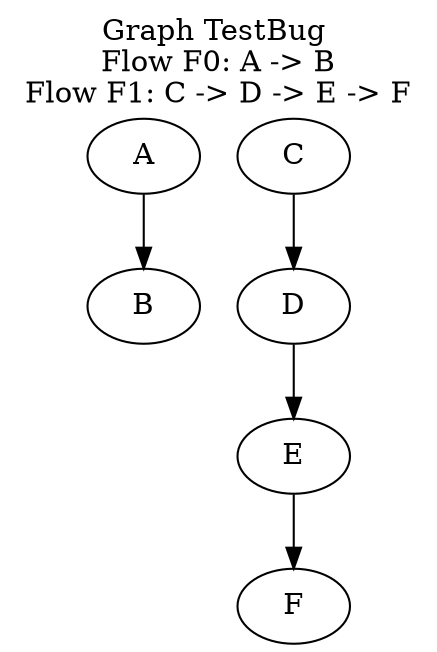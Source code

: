 strict digraph TestBug {
    A  -> B; 
    C  -> D  -> E  -> F; 
labelloc  =  "t" 
label = <Graph TestBug <br/>
Flow F0: A -&#62; B<br/>
Flow F1: C -&#62; D -&#62; E -&#62; F<br/>
>
} 
